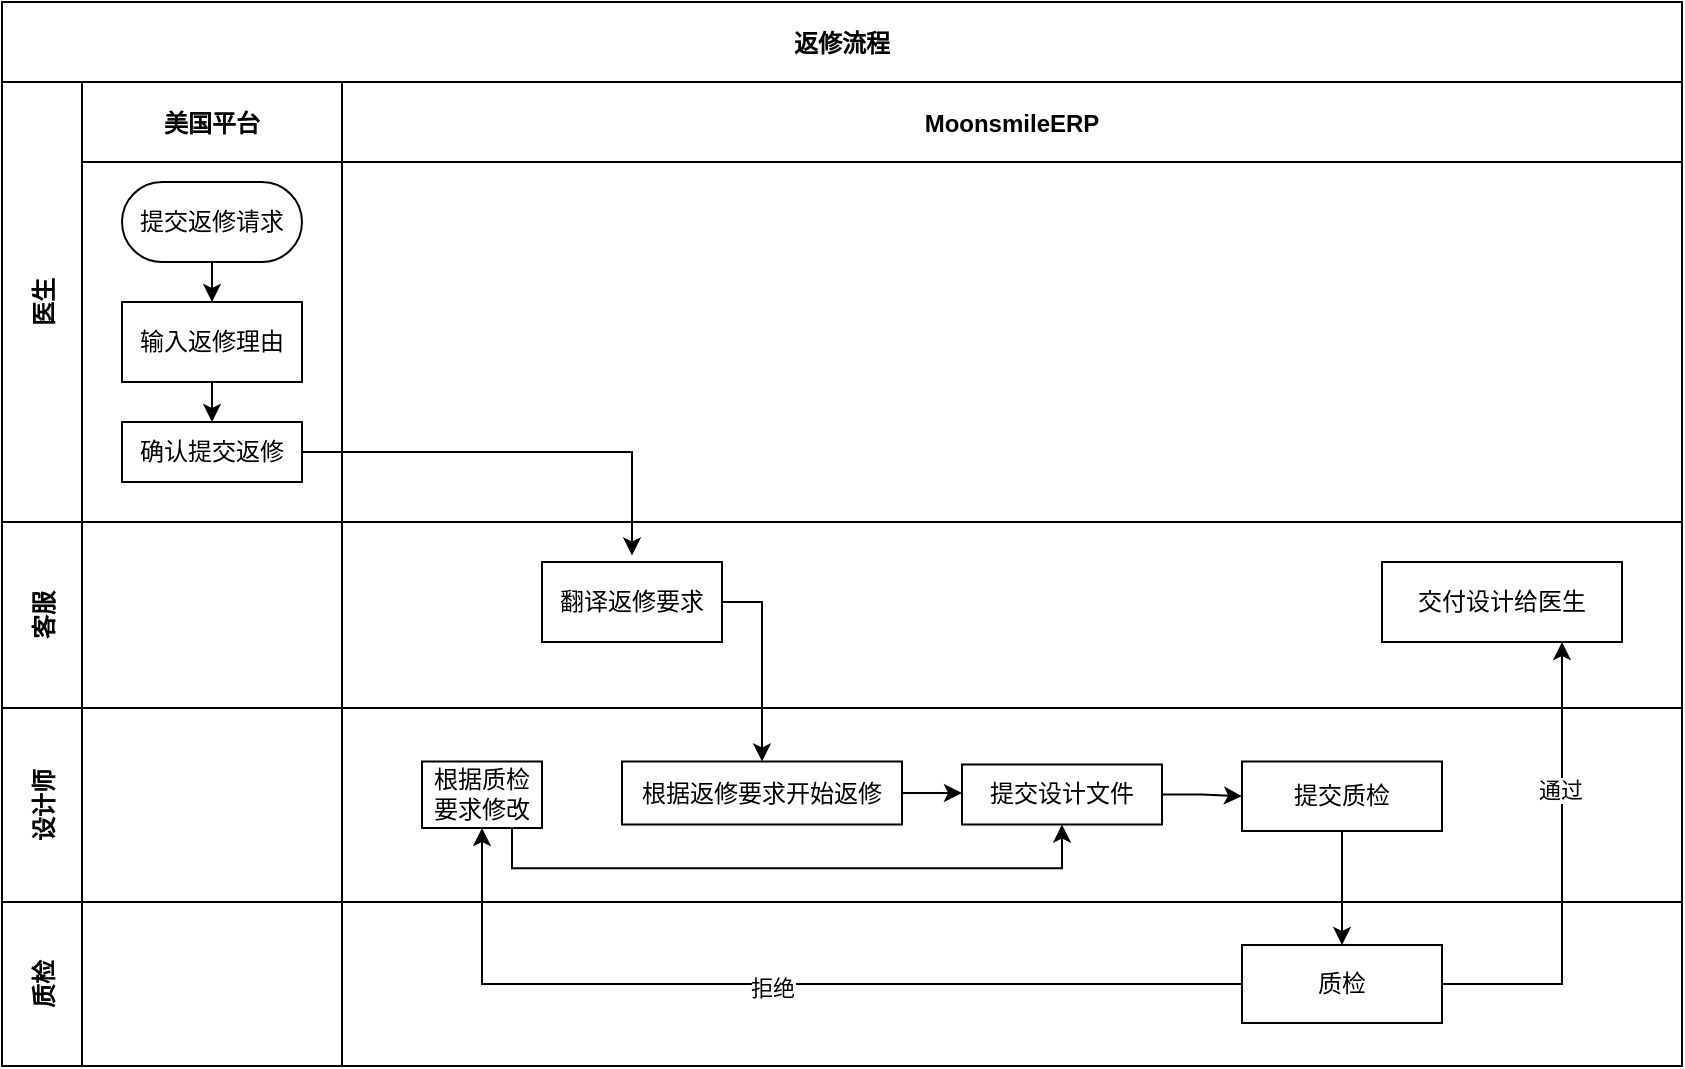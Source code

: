 <mxfile version="24.3.0" type="github">
  <diagram id="kgpKYQtTHZ0yAKxKKP6v" name="Page-1">
    <mxGraphModel dx="1007" dy="561" grid="1" gridSize="10" guides="1" tooltips="1" connect="1" arrows="1" fold="1" page="1" pageScale="1" pageWidth="850" pageHeight="1100" math="0" shadow="0">
      <root>
        <mxCell id="0" />
        <mxCell id="1" parent="0" />
        <mxCell id="3nuBFxr9cyL0pnOWT2aG-1" value="返修流程" style="shape=table;childLayout=tableLayout;startSize=40;collapsible=0;recursiveResize=0;expand=0;fillColor=none;fontStyle=1" parent="1" vertex="1">
          <mxGeometry x="100" y="100" width="840" height="532" as="geometry" />
        </mxCell>
        <mxCell id="3nuBFxr9cyL0pnOWT2aG-3" value="医生" style="shape=tableRow;horizontal=0;swimlaneHead=0;swimlaneBody=0;top=0;left=0;bottom=0;right=0;fillColor=none;points=[[0,0.5],[1,0.5]];portConstraint=eastwest;startSize=40;collapsible=0;recursiveResize=0;expand=0;fontStyle=1;" parent="3nuBFxr9cyL0pnOWT2aG-1" vertex="1">
          <mxGeometry y="40" width="840" height="220" as="geometry" />
        </mxCell>
        <mxCell id="3nuBFxr9cyL0pnOWT2aG-4" value="美国平台" style="swimlane;swimlaneHead=0;swimlaneBody=0;connectable=0;fillColor=none;startSize=40;collapsible=0;recursiveResize=0;expand=0;fontStyle=1;" parent="3nuBFxr9cyL0pnOWT2aG-3" vertex="1">
          <mxGeometry x="40" width="130" height="220" as="geometry">
            <mxRectangle width="130" height="220" as="alternateBounds" />
          </mxGeometry>
        </mxCell>
        <mxCell id="3nuBFxr9cyL0pnOWT2aG-5" style="edgeStyle=orthogonalEdgeStyle;rounded=0;orthogonalLoop=1;jettySize=auto;html=1;" parent="3nuBFxr9cyL0pnOWT2aG-4" source="3nuBFxr9cyL0pnOWT2aG-6" target="3nuBFxr9cyL0pnOWT2aG-7" edge="1">
          <mxGeometry relative="1" as="geometry" />
        </mxCell>
        <mxCell id="3nuBFxr9cyL0pnOWT2aG-6" value="提交返修请求" style="rounded=1;whiteSpace=wrap;html=1;arcSize=50;" parent="3nuBFxr9cyL0pnOWT2aG-4" vertex="1">
          <mxGeometry x="20" y="50" width="90" height="40" as="geometry" />
        </mxCell>
        <mxCell id="3nuBFxr9cyL0pnOWT2aG-7" value="输入返修理由" style="rounded=0;whiteSpace=wrap;html=1;" parent="3nuBFxr9cyL0pnOWT2aG-4" vertex="1">
          <mxGeometry x="20" y="110" width="90" height="40" as="geometry" />
        </mxCell>
        <mxCell id="haAIxIRTAm43gvG-HOPw-1" value="确认提交返修" style="rounded=0;whiteSpace=wrap;html=1;" vertex="1" parent="3nuBFxr9cyL0pnOWT2aG-4">
          <mxGeometry x="20" y="170" width="90" height="30" as="geometry" />
        </mxCell>
        <mxCell id="haAIxIRTAm43gvG-HOPw-2" style="edgeStyle=orthogonalEdgeStyle;rounded=0;orthogonalLoop=1;jettySize=auto;html=1;exitX=0.5;exitY=1;exitDx=0;exitDy=0;entryX=0.5;entryY=0;entryDx=0;entryDy=0;" edge="1" parent="3nuBFxr9cyL0pnOWT2aG-4" source="3nuBFxr9cyL0pnOWT2aG-7" target="haAIxIRTAm43gvG-HOPw-1">
          <mxGeometry relative="1" as="geometry" />
        </mxCell>
        <mxCell id="3nuBFxr9cyL0pnOWT2aG-8" value="MoonsmileERP" style="swimlane;swimlaneHead=0;swimlaneBody=0;connectable=0;fillColor=none;startSize=40;collapsible=0;recursiveResize=0;expand=0;fontStyle=1;" parent="3nuBFxr9cyL0pnOWT2aG-3" vertex="1">
          <mxGeometry x="170" width="670" height="220" as="geometry">
            <mxRectangle width="670" height="220" as="alternateBounds" />
          </mxGeometry>
        </mxCell>
        <mxCell id="3nuBFxr9cyL0pnOWT2aG-15" value="客服" style="shape=tableRow;horizontal=0;swimlaneHead=0;swimlaneBody=0;top=0;left=0;bottom=0;right=0;fillColor=none;points=[[0,0.5],[1,0.5]];portConstraint=eastwest;startSize=40;collapsible=0;recursiveResize=0;expand=0;fontStyle=1;" parent="3nuBFxr9cyL0pnOWT2aG-1" vertex="1">
          <mxGeometry y="260" width="840" height="93" as="geometry" />
        </mxCell>
        <mxCell id="3nuBFxr9cyL0pnOWT2aG-16" value="" style="swimlane;swimlaneHead=0;swimlaneBody=0;connectable=0;fillColor=none;startSize=0;collapsible=0;recursiveResize=0;expand=0;fontStyle=1;" parent="3nuBFxr9cyL0pnOWT2aG-15" vertex="1">
          <mxGeometry x="40" width="130" height="93" as="geometry">
            <mxRectangle width="130" height="93" as="alternateBounds" />
          </mxGeometry>
        </mxCell>
        <mxCell id="3nuBFxr9cyL0pnOWT2aG-18" value="" style="swimlane;swimlaneHead=0;swimlaneBody=0;connectable=0;fillColor=none;startSize=0;collapsible=0;recursiveResize=0;expand=0;fontStyle=1;" parent="3nuBFxr9cyL0pnOWT2aG-15" vertex="1">
          <mxGeometry x="170" width="670" height="93" as="geometry">
            <mxRectangle width="670" height="93" as="alternateBounds" />
          </mxGeometry>
        </mxCell>
        <mxCell id="3nuBFxr9cyL0pnOWT2aG-17" value="翻译返修要求" style="rounded=0;whiteSpace=wrap;html=1;" parent="3nuBFxr9cyL0pnOWT2aG-18" vertex="1">
          <mxGeometry x="100" y="20" width="90" height="40" as="geometry" />
        </mxCell>
        <mxCell id="haAIxIRTAm43gvG-HOPw-42" value="交付设计给医生" style="rounded=0;whiteSpace=wrap;html=1;" vertex="1" parent="3nuBFxr9cyL0pnOWT2aG-18">
          <mxGeometry x="520" y="20" width="120" height="40" as="geometry" />
        </mxCell>
        <mxCell id="haAIxIRTAm43gvG-HOPw-13" value="设计师" style="shape=tableRow;horizontal=0;swimlaneHead=0;swimlaneBody=0;top=0;left=0;bottom=0;right=0;fillColor=none;points=[[0,0.5],[1,0.5]];portConstraint=eastwest;startSize=40;collapsible=0;recursiveResize=0;expand=0;fontStyle=1;" vertex="1" parent="3nuBFxr9cyL0pnOWT2aG-1">
          <mxGeometry y="353" width="840" height="97" as="geometry" />
        </mxCell>
        <mxCell id="haAIxIRTAm43gvG-HOPw-14" style="swimlane;swimlaneHead=0;swimlaneBody=0;connectable=0;fillColor=none;startSize=0;collapsible=0;recursiveResize=0;expand=0;fontStyle=1;" vertex="1" parent="haAIxIRTAm43gvG-HOPw-13">
          <mxGeometry x="40" width="130" height="97" as="geometry">
            <mxRectangle width="130" height="97" as="alternateBounds" />
          </mxGeometry>
        </mxCell>
        <mxCell id="haAIxIRTAm43gvG-HOPw-15" style="swimlane;swimlaneHead=0;swimlaneBody=0;connectable=0;fillColor=none;startSize=0;collapsible=0;recursiveResize=0;expand=0;fontStyle=1;" vertex="1" parent="haAIxIRTAm43gvG-HOPw-13">
          <mxGeometry x="170" width="670" height="97" as="geometry">
            <mxRectangle width="670" height="97" as="alternateBounds" />
          </mxGeometry>
        </mxCell>
        <mxCell id="haAIxIRTAm43gvG-HOPw-22" style="edgeStyle=orthogonalEdgeStyle;rounded=0;orthogonalLoop=1;jettySize=auto;html=1;exitX=1;exitY=0.5;exitDx=0;exitDy=0;entryX=0;entryY=0.5;entryDx=0;entryDy=0;" edge="1" parent="haAIxIRTAm43gvG-HOPw-15" source="haAIxIRTAm43gvG-HOPw-17" target="haAIxIRTAm43gvG-HOPw-21">
          <mxGeometry relative="1" as="geometry" />
        </mxCell>
        <mxCell id="haAIxIRTAm43gvG-HOPw-17" value="根据返修要求开始返修" style="rounded=0;whiteSpace=wrap;html=1;" vertex="1" parent="haAIxIRTAm43gvG-HOPw-15">
          <mxGeometry x="140" y="26.75" width="140" height="31.5" as="geometry" />
        </mxCell>
        <mxCell id="haAIxIRTAm43gvG-HOPw-24" style="edgeStyle=orthogonalEdgeStyle;rounded=0;orthogonalLoop=1;jettySize=auto;html=1;exitX=1;exitY=0.5;exitDx=0;exitDy=0;entryX=0;entryY=0.5;entryDx=0;entryDy=0;" edge="1" parent="haAIxIRTAm43gvG-HOPw-15" source="haAIxIRTAm43gvG-HOPw-21" target="haAIxIRTAm43gvG-HOPw-23">
          <mxGeometry relative="1" as="geometry" />
        </mxCell>
        <mxCell id="haAIxIRTAm43gvG-HOPw-21" value="提交设计文件" style="rounded=0;whiteSpace=wrap;html=1;" vertex="1" parent="haAIxIRTAm43gvG-HOPw-15">
          <mxGeometry x="310" y="28.25" width="100" height="30" as="geometry" />
        </mxCell>
        <mxCell id="haAIxIRTAm43gvG-HOPw-23" value="提交质检" style="rounded=0;whiteSpace=wrap;html=1;" vertex="1" parent="haAIxIRTAm43gvG-HOPw-15">
          <mxGeometry x="450" y="26.75" width="100" height="34.75" as="geometry" />
        </mxCell>
        <mxCell id="haAIxIRTAm43gvG-HOPw-46" style="edgeStyle=orthogonalEdgeStyle;rounded=0;orthogonalLoop=1;jettySize=auto;html=1;exitX=0.75;exitY=1;exitDx=0;exitDy=0;entryX=0.5;entryY=1;entryDx=0;entryDy=0;" edge="1" parent="haAIxIRTAm43gvG-HOPw-15" source="haAIxIRTAm43gvG-HOPw-38" target="haAIxIRTAm43gvG-HOPw-21">
          <mxGeometry relative="1" as="geometry" />
        </mxCell>
        <mxCell id="haAIxIRTAm43gvG-HOPw-38" value="根据质检要求修改" style="rounded=0;whiteSpace=wrap;html=1;" vertex="1" parent="haAIxIRTAm43gvG-HOPw-15">
          <mxGeometry x="40" y="26.75" width="60" height="33.25" as="geometry" />
        </mxCell>
        <mxCell id="haAIxIRTAm43gvG-HOPw-28" value="质检" style="shape=tableRow;horizontal=0;swimlaneHead=0;swimlaneBody=0;top=0;left=0;bottom=0;right=0;fillColor=none;points=[[0,0.5],[1,0.5]];portConstraint=eastwest;startSize=40;collapsible=0;recursiveResize=0;expand=0;fontStyle=1;" vertex="1" parent="3nuBFxr9cyL0pnOWT2aG-1">
          <mxGeometry y="450" width="840" height="82" as="geometry" />
        </mxCell>
        <mxCell id="haAIxIRTAm43gvG-HOPw-29" style="swimlane;swimlaneHead=0;swimlaneBody=0;connectable=0;fillColor=none;startSize=0;collapsible=0;recursiveResize=0;expand=0;fontStyle=1;" vertex="1" parent="haAIxIRTAm43gvG-HOPw-28">
          <mxGeometry x="40" width="130" height="82" as="geometry">
            <mxRectangle width="130" height="82" as="alternateBounds" />
          </mxGeometry>
        </mxCell>
        <mxCell id="haAIxIRTAm43gvG-HOPw-30" style="swimlane;swimlaneHead=0;swimlaneBody=0;connectable=0;fillColor=none;startSize=0;collapsible=0;recursiveResize=0;expand=0;fontStyle=1;" vertex="1" parent="haAIxIRTAm43gvG-HOPw-28">
          <mxGeometry x="170" width="670" height="82" as="geometry">
            <mxRectangle width="670" height="82" as="alternateBounds" />
          </mxGeometry>
        </mxCell>
        <mxCell id="haAIxIRTAm43gvG-HOPw-34" value="质检" style="rounded=0;whiteSpace=wrap;html=1;" vertex="1" parent="haAIxIRTAm43gvG-HOPw-30">
          <mxGeometry x="450" y="21.5" width="100" height="39" as="geometry" />
        </mxCell>
        <mxCell id="3nuBFxr9cyL0pnOWT2aG-28" style="edgeStyle=orthogonalEdgeStyle;rounded=0;orthogonalLoop=1;jettySize=auto;html=1;" parent="3nuBFxr9cyL0pnOWT2aG-1" target="3nuBFxr9cyL0pnOWT2aG-13" edge="1">
          <mxGeometry relative="1" as="geometry">
            <Array as="points">
              <mxPoint x="530" y="260" />
              <mxPoint x="530" y="120" />
            </Array>
            <mxPoint x="475.0" y="310" as="sourcePoint" />
          </mxGeometry>
        </mxCell>
        <mxCell id="haAIxIRTAm43gvG-HOPw-3" style="edgeStyle=orthogonalEdgeStyle;rounded=0;orthogonalLoop=1;jettySize=auto;html=1;exitX=1;exitY=0.5;exitDx=0;exitDy=0;entryX=0.5;entryY=-0.082;entryDx=0;entryDy=0;entryPerimeter=0;" edge="1" parent="3nuBFxr9cyL0pnOWT2aG-1" source="haAIxIRTAm43gvG-HOPw-1" target="3nuBFxr9cyL0pnOWT2aG-17">
          <mxGeometry relative="1" as="geometry" />
        </mxCell>
        <mxCell id="haAIxIRTAm43gvG-HOPw-19" style="edgeStyle=orthogonalEdgeStyle;rounded=0;orthogonalLoop=1;jettySize=auto;html=1;exitX=1;exitY=0.5;exitDx=0;exitDy=0;entryX=0.5;entryY=0;entryDx=0;entryDy=0;" edge="1" parent="3nuBFxr9cyL0pnOWT2aG-1" source="3nuBFxr9cyL0pnOWT2aG-17" target="haAIxIRTAm43gvG-HOPw-17">
          <mxGeometry relative="1" as="geometry" />
        </mxCell>
        <mxCell id="haAIxIRTAm43gvG-HOPw-37" style="edgeStyle=orthogonalEdgeStyle;rounded=0;orthogonalLoop=1;jettySize=auto;html=1;exitX=0.5;exitY=1;exitDx=0;exitDy=0;" edge="1" parent="3nuBFxr9cyL0pnOWT2aG-1" source="haAIxIRTAm43gvG-HOPw-23" target="haAIxIRTAm43gvG-HOPw-34">
          <mxGeometry relative="1" as="geometry" />
        </mxCell>
        <mxCell id="haAIxIRTAm43gvG-HOPw-40" style="edgeStyle=orthogonalEdgeStyle;rounded=0;orthogonalLoop=1;jettySize=auto;html=1;exitX=0;exitY=0.5;exitDx=0;exitDy=0;entryX=0.5;entryY=1;entryDx=0;entryDy=0;" edge="1" parent="3nuBFxr9cyL0pnOWT2aG-1" source="haAIxIRTAm43gvG-HOPw-34" target="haAIxIRTAm43gvG-HOPw-38">
          <mxGeometry relative="1" as="geometry" />
        </mxCell>
        <mxCell id="haAIxIRTAm43gvG-HOPw-41" value="拒绝" style="edgeLabel;html=1;align=center;verticalAlign=middle;resizable=0;points=[];" vertex="1" connectable="0" parent="haAIxIRTAm43gvG-HOPw-40">
          <mxGeometry x="0.028" y="2" relative="1" as="geometry">
            <mxPoint as="offset" />
          </mxGeometry>
        </mxCell>
        <mxCell id="haAIxIRTAm43gvG-HOPw-43" style="edgeStyle=orthogonalEdgeStyle;rounded=0;orthogonalLoop=1;jettySize=auto;html=1;exitX=1;exitY=0.5;exitDx=0;exitDy=0;entryX=0.75;entryY=1;entryDx=0;entryDy=0;" edge="1" parent="3nuBFxr9cyL0pnOWT2aG-1" source="haAIxIRTAm43gvG-HOPw-34" target="haAIxIRTAm43gvG-HOPw-42">
          <mxGeometry relative="1" as="geometry" />
        </mxCell>
        <mxCell id="haAIxIRTAm43gvG-HOPw-44" value="通过" style="edgeLabel;html=1;align=center;verticalAlign=middle;resizable=0;points=[];" vertex="1" connectable="0" parent="haAIxIRTAm43gvG-HOPw-43">
          <mxGeometry x="0.364" y="1" relative="1" as="geometry">
            <mxPoint as="offset" />
          </mxGeometry>
        </mxCell>
      </root>
    </mxGraphModel>
  </diagram>
</mxfile>
